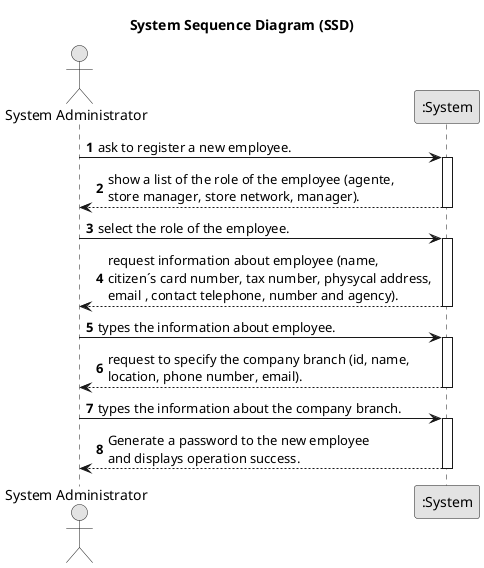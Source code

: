 @startuml
skinparam monochrome true
skinparam packageStyle rectangle
skinparam shadowing false

title System Sequence Diagram (SSD)

autonumber

actor "System Administrator" as Employee
participant ":System" as System

    Employee -> System : ask to register a new employee.
    activate System

        System --> Employee : show a list of the role of the employee (agente, \nstore manager, store network, manager).

    deactivate System

    Employee -> System : select the role of the employee.
    activate System

        System --> Employee : request information about employee (name, \ncitizen´s card number, tax number, physycal address, \nemail , contact telephone, number and agency).
    deactivate System

    Employee -> System : types the information about employee.
    activate System

        System --> Employee : request to specify the company branch (id, name, \nlocation, phone number, email).
    deactivate System

    Employee -> System : types the information about the company branch.
    activate System
    System --> Employee : Generate a password to the new employee \nand displays operation success.
            deactivate System
@enduml
